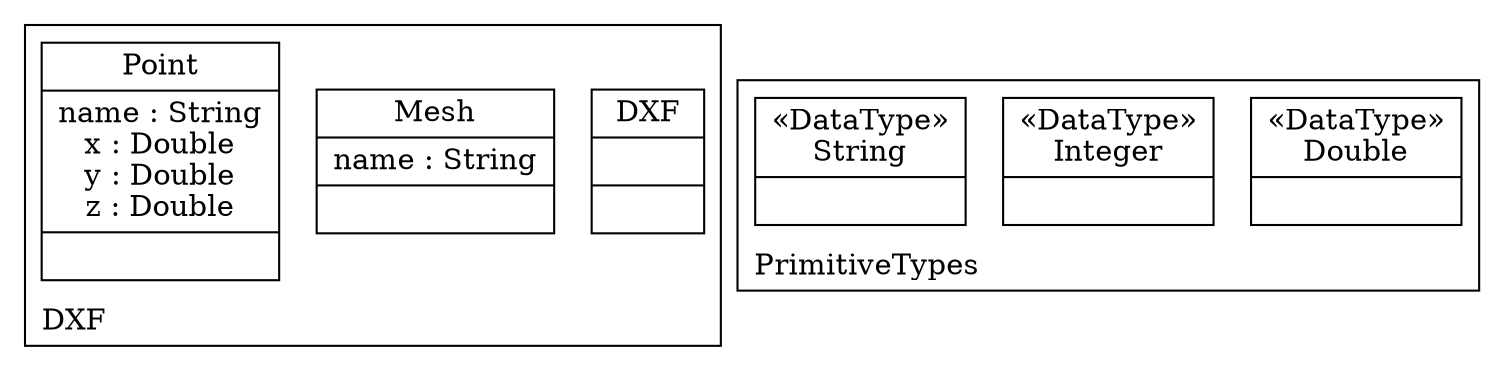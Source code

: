 digraph "KM3 Model in DOT" {
graph[rankdir=BT,labeljust=l,labelloc=t,nodeSep=0.75,compound=true];
 subgraph "cluster_DXF"{
labelloc=t
color=black
label=DXF
 node[shape=record];
DXF[label="{DXF| | }"]
;
 node[shape=record];
Mesh[label="{Mesh|name : String| }"]
;
 node[shape=record];
Point[label="{Point|name : String\nx : Double\ny : Double\nz : Double| }"]
;

} subgraph "cluster_PrimitiveTypes"{
labelloc=t
color=black
label=PrimitiveTypes
 node[shape=record];
Double[label="{&#171;DataType&#187;\nDouble|}"]
;
 node[shape=record];
Integer[label="{&#171;DataType&#187;\nInteger|}"]
;
 node[shape=record];
String[label="{&#171;DataType&#187;\nString|}"]
;

}
}